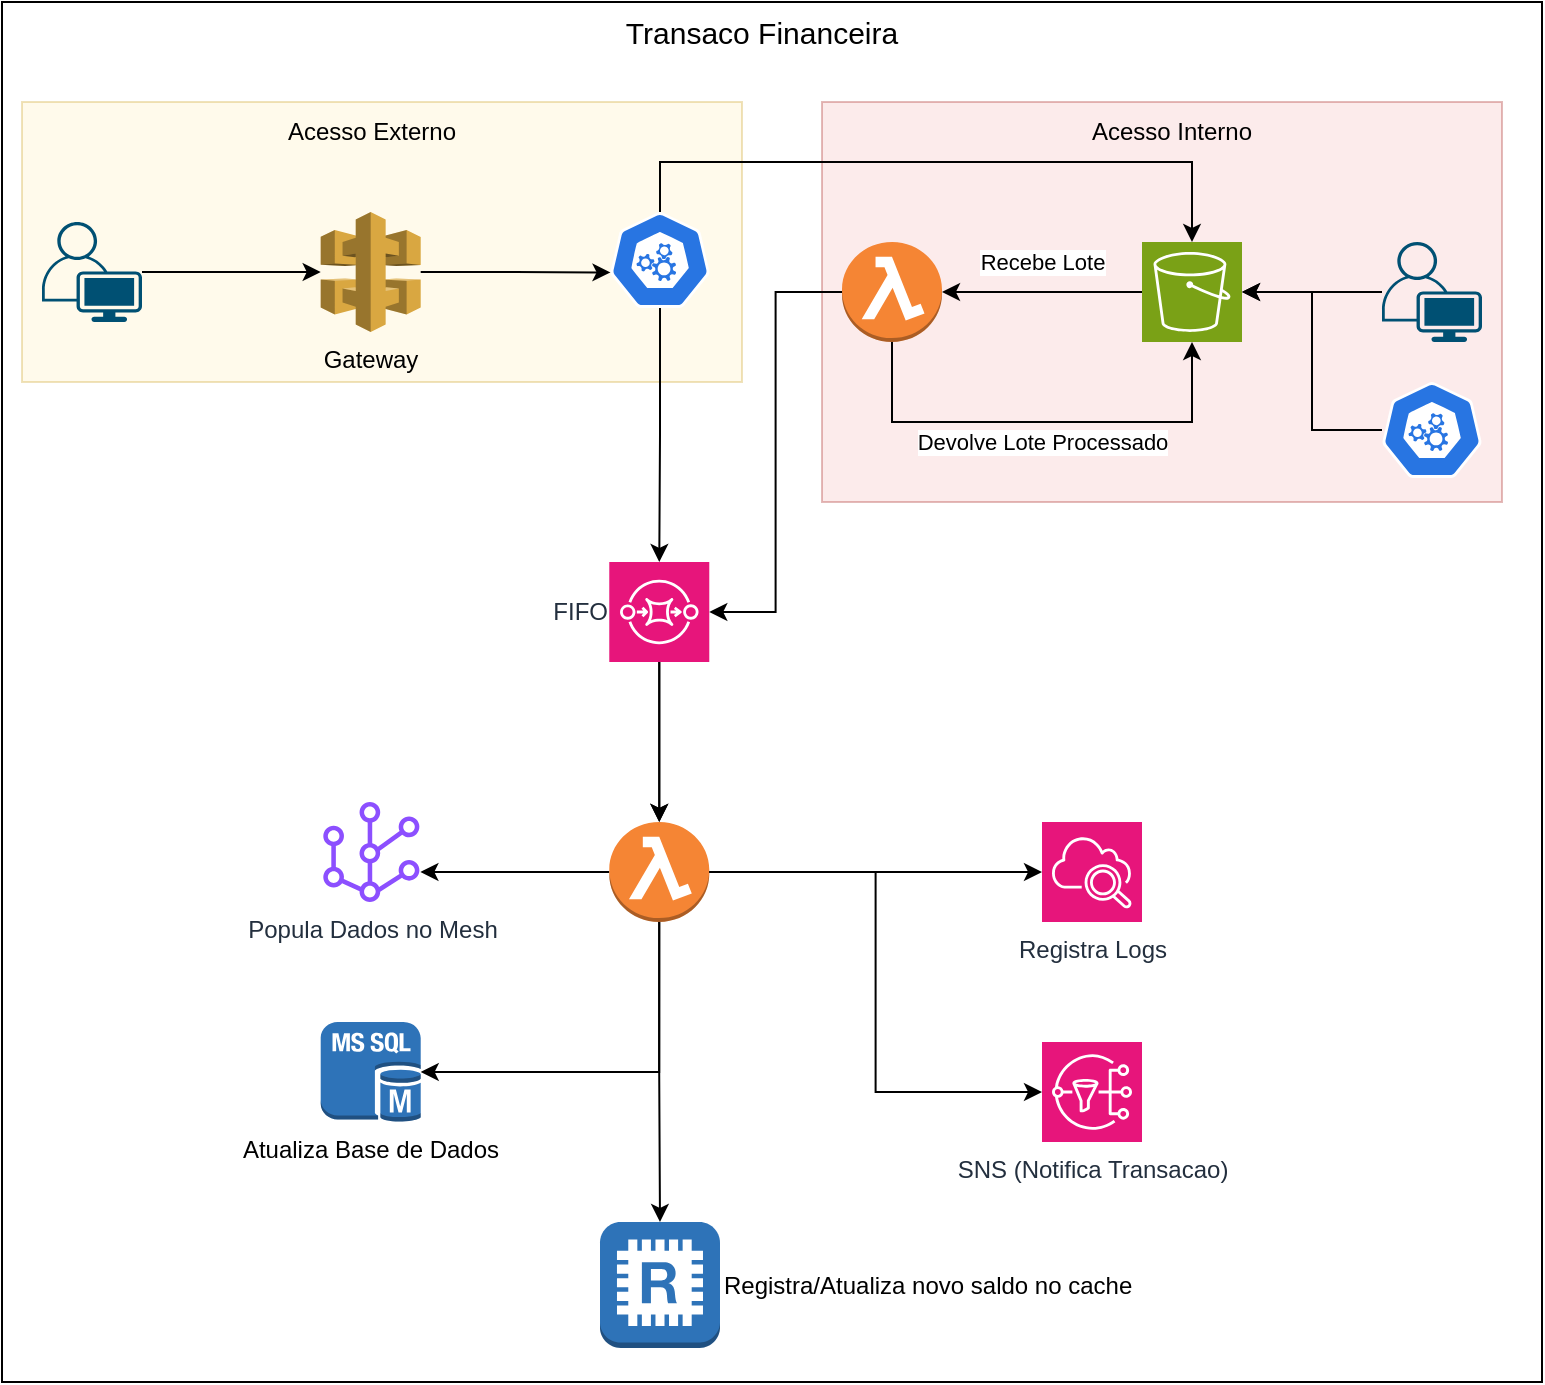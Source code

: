 <mxfile version="24.7.8">
  <diagram name="Página-1" id="rPPJN2Bm0t_TyvkOHLJ8">
    <mxGraphModel dx="1687" dy="984" grid="1" gridSize="10" guides="1" tooltips="1" connect="1" arrows="1" fold="1" page="1" pageScale="1" pageWidth="827" pageHeight="1169" math="0" shadow="0">
      <root>
        <mxCell id="0" />
        <mxCell id="1" parent="0" />
        <mxCell id="gD4abBR8LCtO8fGX3W6F-51" value="" style="group;movable=1;resizable=1;rotatable=1;deletable=1;editable=1;locked=0;connectable=1;" vertex="1" connectable="0" parent="1">
          <mxGeometry x="20" y="250" width="770" height="690" as="geometry" />
        </mxCell>
        <mxCell id="gD4abBR8LCtO8fGX3W6F-54" value="" style="group;movable=1;resizable=1;rotatable=1;deletable=1;editable=1;locked=0;connectable=1;" vertex="1" connectable="0" parent="gD4abBR8LCtO8fGX3W6F-51">
          <mxGeometry width="770" height="690" as="geometry" />
        </mxCell>
        <mxCell id="gD4abBR8LCtO8fGX3W6F-48" value="" style="rounded=0;whiteSpace=wrap;html=1;movable=1;resizable=1;rotatable=1;deletable=1;editable=1;locked=0;connectable=1;" vertex="1" parent="gD4abBR8LCtO8fGX3W6F-54">
          <mxGeometry width="770" height="690" as="geometry" />
        </mxCell>
        <mxCell id="gD4abBR8LCtO8fGX3W6F-50" value="Transaco Financeira" style="text;html=1;align=center;verticalAlign=middle;whiteSpace=wrap;rounded=0;fontSize=15;movable=1;resizable=1;rotatable=1;deletable=1;editable=1;locked=0;connectable=1;" vertex="1" parent="gD4abBR8LCtO8fGX3W6F-54">
          <mxGeometry x="290" width="180" height="30" as="geometry" />
        </mxCell>
        <mxCell id="gD4abBR8LCtO8fGX3W6F-96" value="" style="rounded=0;whiteSpace=wrap;html=1;fillColor=#fff2cc;strokeColor=#d6b656;opacity=40;" vertex="1" parent="gD4abBR8LCtO8fGX3W6F-54">
          <mxGeometry x="10" y="50" width="360" height="140" as="geometry" />
        </mxCell>
        <mxCell id="gD4abBR8LCtO8fGX3W6F-97" value="Acesso Externo" style="text;html=1;align=center;verticalAlign=middle;whiteSpace=wrap;rounded=0;" vertex="1" parent="gD4abBR8LCtO8fGX3W6F-54">
          <mxGeometry x="120" y="50" width="130" height="30" as="geometry" />
        </mxCell>
        <mxCell id="gD4abBR8LCtO8fGX3W6F-98" value="" style="rounded=0;whiteSpace=wrap;html=1;fillColor=#f8cecc;strokeColor=#b85450;opacity=40;" vertex="1" parent="gD4abBR8LCtO8fGX3W6F-54">
          <mxGeometry x="410" y="50" width="340" height="200" as="geometry" />
        </mxCell>
        <mxCell id="gD4abBR8LCtO8fGX3W6F-99" value="Acesso Interno" style="text;html=1;align=center;verticalAlign=middle;whiteSpace=wrap;rounded=0;" vertex="1" parent="gD4abBR8LCtO8fGX3W6F-54">
          <mxGeometry x="520" y="50" width="130" height="30" as="geometry" />
        </mxCell>
        <mxCell id="gD4abBR8LCtO8fGX3W6F-21" value="" style="sketch=0;points=[[0,0,0],[0.25,0,0],[0.5,0,0],[0.75,0,0],[1,0,0],[0,1,0],[0.25,1,0],[0.5,1,0],[0.75,1,0],[1,1,0],[0,0.25,0],[0,0.5,0],[0,0.75,0],[1,0.25,0],[1,0.5,0],[1,0.75,0]];outlineConnect=0;fontColor=#232F3E;fillColor=#7AA116;strokeColor=#ffffff;dashed=0;verticalLabelPosition=bottom;verticalAlign=top;align=center;html=1;fontSize=12;fontStyle=0;aspect=fixed;shape=mxgraph.aws4.resourceIcon;resIcon=mxgraph.aws4.s3;movable=1;resizable=1;rotatable=1;deletable=1;editable=1;locked=0;connectable=1;" vertex="1" parent="gD4abBR8LCtO8fGX3W6F-51">
          <mxGeometry x="570" y="120" width="50" height="50" as="geometry" />
        </mxCell>
        <mxCell id="gD4abBR8LCtO8fGX3W6F-36" style="edgeStyle=orthogonalEdgeStyle;rounded=0;orthogonalLoop=1;jettySize=auto;html=1;movable=1;resizable=1;rotatable=1;deletable=1;editable=1;locked=0;connectable=1;" edge="1" parent="gD4abBR8LCtO8fGX3W6F-51" source="gD4abBR8LCtO8fGX3W6F-22" target="gD4abBR8LCtO8fGX3W6F-21">
          <mxGeometry relative="1" as="geometry">
            <Array as="points">
              <mxPoint x="445" y="210" />
              <mxPoint x="595" y="210" />
            </Array>
          </mxGeometry>
        </mxCell>
        <mxCell id="gD4abBR8LCtO8fGX3W6F-40" value="Devolve Lote Processado" style="edgeLabel;html=1;align=center;verticalAlign=middle;resizable=1;points=[];movable=1;rotatable=1;deletable=1;editable=1;locked=0;connectable=1;" vertex="1" connectable="0" parent="gD4abBR8LCtO8fGX3W6F-36">
          <mxGeometry x="-0.159" y="-1" relative="1" as="geometry">
            <mxPoint x="18" y="9" as="offset" />
          </mxGeometry>
        </mxCell>
        <mxCell id="gD4abBR8LCtO8fGX3W6F-22" value="" style="outlineConnect=0;dashed=0;verticalLabelPosition=bottom;verticalAlign=top;align=center;html=1;shape=mxgraph.aws3.lambda_function;fillColor=#F58534;gradientColor=none;movable=1;resizable=1;rotatable=1;deletable=1;editable=1;locked=0;connectable=1;" vertex="1" parent="gD4abBR8LCtO8fGX3W6F-51">
          <mxGeometry x="420" y="120" width="50" height="50" as="geometry" />
        </mxCell>
        <mxCell id="gD4abBR8LCtO8fGX3W6F-23" style="edgeStyle=orthogonalEdgeStyle;rounded=0;orthogonalLoop=1;jettySize=auto;html=1;entryX=1;entryY=0.5;entryDx=0;entryDy=0;entryPerimeter=0;movable=1;resizable=1;rotatable=1;deletable=1;editable=1;locked=0;connectable=1;" edge="1" parent="gD4abBR8LCtO8fGX3W6F-51" source="gD4abBR8LCtO8fGX3W6F-21" target="gD4abBR8LCtO8fGX3W6F-22">
          <mxGeometry relative="1" as="geometry" />
        </mxCell>
        <mxCell id="gD4abBR8LCtO8fGX3W6F-39" value="Recebe Lote" style="edgeLabel;html=1;align=center;verticalAlign=middle;resizable=1;points=[];movable=1;rotatable=1;deletable=1;editable=1;locked=0;connectable=1;" vertex="1" connectable="0" parent="gD4abBR8LCtO8fGX3W6F-23">
          <mxGeometry x="0.183" y="-3" relative="1" as="geometry">
            <mxPoint x="9" y="-12" as="offset" />
          </mxGeometry>
        </mxCell>
        <mxCell id="gD4abBR8LCtO8fGX3W6F-56" value="" style="points=[[0.35,0,0],[0.98,0.51,0],[1,0.71,0],[0.67,1,0],[0,0.795,0],[0,0.65,0]];verticalLabelPosition=bottom;sketch=0;html=1;verticalAlign=top;aspect=fixed;align=center;pointerEvents=1;shape=mxgraph.cisco19.user;fillColor=#005073;strokeColor=none;movable=1;resizable=1;rotatable=1;deletable=1;editable=1;locked=0;connectable=1;" vertex="1" parent="gD4abBR8LCtO8fGX3W6F-51">
          <mxGeometry x="690" y="120" width="50" height="50" as="geometry" />
        </mxCell>
        <mxCell id="gD4abBR8LCtO8fGX3W6F-57" style="edgeStyle=orthogonalEdgeStyle;rounded=0;orthogonalLoop=1;jettySize=auto;html=1;entryX=1;entryY=0.5;entryDx=0;entryDy=0;entryPerimeter=0;movable=1;resizable=1;rotatable=1;deletable=1;editable=1;locked=0;connectable=1;" edge="1" parent="gD4abBR8LCtO8fGX3W6F-51" source="gD4abBR8LCtO8fGX3W6F-56" target="gD4abBR8LCtO8fGX3W6F-21">
          <mxGeometry relative="1" as="geometry" />
        </mxCell>
        <mxCell id="gD4abBR8LCtO8fGX3W6F-58" value="" style="aspect=fixed;sketch=0;html=1;dashed=0;whitespace=wrap;verticalLabelPosition=bottom;verticalAlign=top;fillColor=#2875E2;strokeColor=#ffffff;points=[[0.005,0.63,0],[0.1,0.2,0],[0.9,0.2,0],[0.5,0,0],[0.995,0.63,0],[0.72,0.99,0],[0.5,1,0],[0.28,0.99,0]];shape=mxgraph.kubernetes.icon2;prIcon=api;movable=1;resizable=1;rotatable=1;deletable=1;editable=1;locked=0;connectable=1;" vertex="1" parent="gD4abBR8LCtO8fGX3W6F-51">
          <mxGeometry x="690" y="190" width="50" height="48" as="geometry" />
        </mxCell>
        <mxCell id="gD4abBR8LCtO8fGX3W6F-59" style="edgeStyle=orthogonalEdgeStyle;rounded=0;orthogonalLoop=1;jettySize=auto;html=1;entryX=1;entryY=0.5;entryDx=0;entryDy=0;entryPerimeter=0;movable=1;resizable=1;rotatable=1;deletable=1;editable=1;locked=0;connectable=1;" edge="1" parent="gD4abBR8LCtO8fGX3W6F-51" source="gD4abBR8LCtO8fGX3W6F-58" target="gD4abBR8LCtO8fGX3W6F-21">
          <mxGeometry relative="1" as="geometry" />
        </mxCell>
        <mxCell id="gD4abBR8LCtO8fGX3W6F-90" value="Registra/Atualiza novo saldo no cache" style="outlineConnect=0;dashed=0;verticalLabelPosition=middle;verticalAlign=middle;align=left;html=1;shape=mxgraph.aws3.redis;fillColor=#2E73B8;gradientColor=none;labelPosition=right;movable=1;resizable=1;rotatable=1;deletable=1;editable=1;locked=0;connectable=1;" vertex="1" parent="gD4abBR8LCtO8fGX3W6F-51">
          <mxGeometry x="299" y="610" width="60" height="63" as="geometry" />
        </mxCell>
        <mxCell id="gD4abBR8LCtO8fGX3W6F-88" value="" style="aspect=fixed;sketch=0;html=1;dashed=0;whitespace=wrap;verticalLabelPosition=bottom;verticalAlign=top;fillColor=#2875E2;strokeColor=#ffffff;points=[[0.005,0.63,0],[0.1,0.2,0],[0.9,0.2,0],[0.5,0,0],[0.995,0.63,0],[0.72,0.99,0],[0.5,1,0],[0.28,0.99,0]];shape=mxgraph.kubernetes.icon2;prIcon=api;movable=1;resizable=1;rotatable=1;deletable=1;editable=1;locked=0;connectable=1;" vertex="1" parent="gD4abBR8LCtO8fGX3W6F-51">
          <mxGeometry x="304" y="105" width="50" height="48" as="geometry" />
        </mxCell>
        <mxCell id="gD4abBR8LCtO8fGX3W6F-100" style="edgeStyle=orthogonalEdgeStyle;rounded=0;orthogonalLoop=1;jettySize=auto;html=1;entryX=0.5;entryY=0;entryDx=0;entryDy=0;entryPerimeter=0;" edge="1" parent="gD4abBR8LCtO8fGX3W6F-51" source="gD4abBR8LCtO8fGX3W6F-88" target="gD4abBR8LCtO8fGX3W6F-21">
          <mxGeometry relative="1" as="geometry">
            <Array as="points">
              <mxPoint x="329" y="80" />
              <mxPoint x="595" y="80" />
            </Array>
          </mxGeometry>
        </mxCell>
        <mxCell id="gD4abBR8LCtO8fGX3W6F-7" style="edgeStyle=orthogonalEdgeStyle;rounded=0;orthogonalLoop=1;jettySize=auto;html=1;movable=1;resizable=1;rotatable=1;deletable=1;editable=1;locked=0;connectable=1;" edge="1" parent="1" source="gD4abBR8LCtO8fGX3W6F-4" target="gD4abBR8LCtO8fGX3W6F-9">
          <mxGeometry relative="1" as="geometry">
            <mxPoint x="150" y="385" as="targetPoint" />
          </mxGeometry>
        </mxCell>
        <mxCell id="gD4abBR8LCtO8fGX3W6F-4" value="" style="points=[[0.35,0,0],[0.98,0.51,0],[1,0.71,0],[0.67,1,0],[0,0.795,0],[0,0.65,0]];verticalLabelPosition=bottom;sketch=0;html=1;verticalAlign=top;aspect=fixed;align=center;pointerEvents=1;shape=mxgraph.cisco19.user;fillColor=#005073;strokeColor=none;movable=1;resizable=1;rotatable=1;deletable=1;editable=1;locked=0;connectable=1;" vertex="1" parent="1">
          <mxGeometry x="40" y="360" width="50" height="50" as="geometry" />
        </mxCell>
        <mxCell id="gD4abBR8LCtO8fGX3W6F-9" value="Gateway" style="outlineConnect=0;dashed=0;verticalLabelPosition=bottom;verticalAlign=top;align=center;html=1;shape=mxgraph.aws3.api_gateway;fillColor=#D9A741;gradientColor=none;movable=1;resizable=1;rotatable=1;deletable=1;editable=1;locked=0;connectable=1;" vertex="1" parent="1">
          <mxGeometry x="179.35" y="355" width="50" height="60" as="geometry" />
        </mxCell>
        <mxCell id="gD4abBR8LCtO8fGX3W6F-26" style="edgeStyle=orthogonalEdgeStyle;rounded=0;orthogonalLoop=1;jettySize=auto;html=1;movable=1;resizable=1;rotatable=1;deletable=1;editable=1;locked=0;connectable=1;" edge="1" parent="1" source="gD4abBR8LCtO8fGX3W6F-17" target="gD4abBR8LCtO8fGX3W6F-25">
          <mxGeometry relative="1" as="geometry" />
        </mxCell>
        <mxCell id="gD4abBR8LCtO8fGX3W6F-31" value="" style="edgeStyle=orthogonalEdgeStyle;rounded=0;orthogonalLoop=1;jettySize=auto;html=1;movable=1;resizable=1;rotatable=1;deletable=1;editable=1;locked=0;connectable=1;" edge="1" parent="1" source="gD4abBR8LCtO8fGX3W6F-17" target="gD4abBR8LCtO8fGX3W6F-25">
          <mxGeometry relative="1" as="geometry" />
        </mxCell>
        <mxCell id="gD4abBR8LCtO8fGX3W6F-17" value="FIFO" style="sketch=0;points=[[0,0,0],[0.25,0,0],[0.5,0,0],[0.75,0,0],[1,0,0],[0,1,0],[0.25,1,0],[0.5,1,0],[0.75,1,0],[1,1,0],[0,0.25,0],[0,0.5,0],[0,0.75,0],[1,0.25,0],[1,0.5,0],[1,0.75,0]];outlineConnect=0;fontColor=#232F3E;fillColor=#E7157B;strokeColor=#ffffff;dashed=0;verticalLabelPosition=middle;verticalAlign=middle;align=right;html=1;fontSize=12;fontStyle=0;aspect=fixed;shape=mxgraph.aws4.resourceIcon;resIcon=mxgraph.aws4.sqs;labelPosition=left;movable=1;resizable=1;rotatable=1;deletable=1;editable=1;locked=0;connectable=1;" vertex="1" parent="1">
          <mxGeometry x="323.64" y="530" width="50" height="50" as="geometry" />
        </mxCell>
        <mxCell id="gD4abBR8LCtO8fGX3W6F-24" style="edgeStyle=orthogonalEdgeStyle;rounded=0;orthogonalLoop=1;jettySize=auto;html=1;entryX=1;entryY=0.5;entryDx=0;entryDy=0;entryPerimeter=0;movable=1;resizable=1;rotatable=1;deletable=1;editable=1;locked=0;connectable=1;" edge="1" parent="1" source="gD4abBR8LCtO8fGX3W6F-22" target="gD4abBR8LCtO8fGX3W6F-17">
          <mxGeometry relative="1" as="geometry" />
        </mxCell>
        <mxCell id="gD4abBR8LCtO8fGX3W6F-35" style="edgeStyle=orthogonalEdgeStyle;rounded=0;orthogonalLoop=1;jettySize=auto;html=1;movable=1;resizable=1;rotatable=1;deletable=1;editable=1;locked=0;connectable=1;" edge="1" parent="1" source="gD4abBR8LCtO8fGX3W6F-25" target="gD4abBR8LCtO8fGX3W6F-34">
          <mxGeometry relative="1" as="geometry">
            <Array as="points">
              <mxPoint x="210" y="685" />
              <mxPoint x="210" y="685" />
            </Array>
          </mxGeometry>
        </mxCell>
        <mxCell id="gD4abBR8LCtO8fGX3W6F-25" value="" style="outlineConnect=0;dashed=0;verticalLabelPosition=bottom;verticalAlign=top;align=center;html=1;shape=mxgraph.aws3.lambda_function;fillColor=#F58534;gradientColor=none;movable=1;resizable=1;rotatable=1;deletable=1;editable=1;locked=0;connectable=1;" vertex="1" parent="1">
          <mxGeometry x="323.64" y="660" width="50" height="50" as="geometry" />
        </mxCell>
        <mxCell id="gD4abBR8LCtO8fGX3W6F-32" value="Registra Logs" style="sketch=0;points=[[0,0,0],[0.25,0,0],[0.5,0,0],[0.75,0,0],[1,0,0],[0,1,0],[0.25,1,0],[0.5,1,0],[0.75,1,0],[1,1,0],[0,0.25,0],[0,0.5,0],[0,0.75,0],[1,0.25,0],[1,0.5,0],[1,0.75,0]];points=[[0,0,0],[0.25,0,0],[0.5,0,0],[0.75,0,0],[1,0,0],[0,1,0],[0.25,1,0],[0.5,1,0],[0.75,1,0],[1,1,0],[0,0.25,0],[0,0.5,0],[0,0.75,0],[1,0.25,0],[1,0.5,0],[1,0.75,0]];outlineConnect=0;fontColor=#232F3E;fillColor=#E7157B;strokeColor=#ffffff;dashed=0;verticalLabelPosition=bottom;verticalAlign=top;align=center;html=1;fontSize=12;fontStyle=0;aspect=fixed;shape=mxgraph.aws4.resourceIcon;resIcon=mxgraph.aws4.cloudwatch_2;movable=1;resizable=1;rotatable=1;deletable=1;editable=1;locked=0;connectable=1;" vertex="1" parent="1">
          <mxGeometry x="540" y="660" width="50" height="50" as="geometry" />
        </mxCell>
        <mxCell id="gD4abBR8LCtO8fGX3W6F-34" value="Popula Dados no Mesh" style="sketch=0;outlineConnect=0;fontColor=#232F3E;gradientColor=none;fillColor=#8C4FFF;strokeColor=none;dashed=0;verticalLabelPosition=bottom;verticalAlign=top;align=center;html=1;fontSize=12;fontStyle=0;aspect=fixed;pointerEvents=1;shape=mxgraph.aws4.mesh;movable=1;resizable=1;rotatable=1;deletable=1;editable=1;locked=0;connectable=1;" vertex="1" parent="1">
          <mxGeometry x="179.35" y="650" width="50.65" height="50" as="geometry" />
        </mxCell>
        <mxCell id="gD4abBR8LCtO8fGX3W6F-37" value="SNS (Notifica Transacao)" style="sketch=0;points=[[0,0,0],[0.25,0,0],[0.5,0,0],[0.75,0,0],[1,0,0],[0,1,0],[0.25,1,0],[0.5,1,0],[0.75,1,0],[1,1,0],[0,0.25,0],[0,0.5,0],[0,0.75,0],[1,0.25,0],[1,0.5,0],[1,0.75,0]];outlineConnect=0;fontColor=#232F3E;fillColor=#E7157B;strokeColor=#ffffff;dashed=0;verticalLabelPosition=bottom;verticalAlign=top;align=center;html=1;fontSize=12;fontStyle=0;aspect=fixed;shape=mxgraph.aws4.resourceIcon;resIcon=mxgraph.aws4.sns;movable=1;resizable=1;rotatable=1;deletable=1;editable=1;locked=0;connectable=1;" vertex="1" parent="1">
          <mxGeometry x="540" y="770" width="50" height="50" as="geometry" />
        </mxCell>
        <mxCell id="gD4abBR8LCtO8fGX3W6F-38" style="edgeStyle=orthogonalEdgeStyle;rounded=0;orthogonalLoop=1;jettySize=auto;html=1;entryX=0;entryY=0.5;entryDx=0;entryDy=0;entryPerimeter=0;movable=1;resizable=1;rotatable=1;deletable=1;editable=1;locked=0;connectable=1;" edge="1" parent="1" source="gD4abBR8LCtO8fGX3W6F-25" target="gD4abBR8LCtO8fGX3W6F-37">
          <mxGeometry relative="1" as="geometry" />
        </mxCell>
        <mxCell id="gD4abBR8LCtO8fGX3W6F-43" style="edgeStyle=orthogonalEdgeStyle;rounded=0;orthogonalLoop=1;jettySize=auto;html=1;entryX=0;entryY=0.5;entryDx=0;entryDy=0;entryPerimeter=0;movable=1;resizable=1;rotatable=1;deletable=1;editable=1;locked=0;connectable=1;" edge="1" parent="1" source="gD4abBR8LCtO8fGX3W6F-25" target="gD4abBR8LCtO8fGX3W6F-32">
          <mxGeometry relative="1" as="geometry" />
        </mxCell>
        <mxCell id="gD4abBR8LCtO8fGX3W6F-44" value="Atualiza Base de Dados" style="outlineConnect=0;dashed=0;verticalLabelPosition=bottom;verticalAlign=top;align=center;html=1;shape=mxgraph.aws3.ms_sql_instance;fillColor=#2E73B8;gradientColor=none;movable=1;resizable=1;rotatable=1;deletable=1;editable=1;locked=0;connectable=1;" vertex="1" parent="1">
          <mxGeometry x="179.35" y="760" width="50" height="50" as="geometry" />
        </mxCell>
        <mxCell id="gD4abBR8LCtO8fGX3W6F-45" style="edgeStyle=orthogonalEdgeStyle;rounded=0;orthogonalLoop=1;jettySize=auto;html=1;entryX=1;entryY=0.5;entryDx=0;entryDy=0;entryPerimeter=0;exitX=0.5;exitY=1;exitDx=0;exitDy=0;exitPerimeter=0;movable=1;resizable=1;rotatable=1;deletable=1;editable=1;locked=0;connectable=1;" edge="1" parent="1" source="gD4abBR8LCtO8fGX3W6F-25" target="gD4abBR8LCtO8fGX3W6F-44">
          <mxGeometry relative="1" as="geometry">
            <mxPoint x="179.35" y="785.0" as="sourcePoint" />
          </mxGeometry>
        </mxCell>
        <mxCell id="gD4abBR8LCtO8fGX3W6F-91" style="edgeStyle=orthogonalEdgeStyle;rounded=0;orthogonalLoop=1;jettySize=auto;html=1;entryX=0.5;entryY=0;entryDx=0;entryDy=0;entryPerimeter=0;movable=1;resizable=1;rotatable=1;deletable=1;editable=1;locked=0;connectable=1;" edge="1" parent="1" source="gD4abBR8LCtO8fGX3W6F-25" target="gD4abBR8LCtO8fGX3W6F-90">
          <mxGeometry relative="1" as="geometry" />
        </mxCell>
        <mxCell id="gD4abBR8LCtO8fGX3W6F-93" style="edgeStyle=orthogonalEdgeStyle;rounded=0;orthogonalLoop=1;jettySize=auto;html=1;entryX=0.005;entryY=0.63;entryDx=0;entryDy=0;entryPerimeter=0;movable=1;resizable=1;rotatable=1;deletable=1;editable=1;locked=0;connectable=1;" edge="1" parent="1" source="gD4abBR8LCtO8fGX3W6F-9" target="gD4abBR8LCtO8fGX3W6F-88">
          <mxGeometry relative="1" as="geometry" />
        </mxCell>
        <mxCell id="gD4abBR8LCtO8fGX3W6F-94" style="edgeStyle=orthogonalEdgeStyle;rounded=0;orthogonalLoop=1;jettySize=auto;html=1;entryX=0.5;entryY=0;entryDx=0;entryDy=0;entryPerimeter=0;movable=1;resizable=1;rotatable=1;deletable=1;editable=1;locked=0;connectable=1;" edge="1" parent="1" source="gD4abBR8LCtO8fGX3W6F-88" target="gD4abBR8LCtO8fGX3W6F-17">
          <mxGeometry relative="1" as="geometry" />
        </mxCell>
      </root>
    </mxGraphModel>
  </diagram>
</mxfile>
